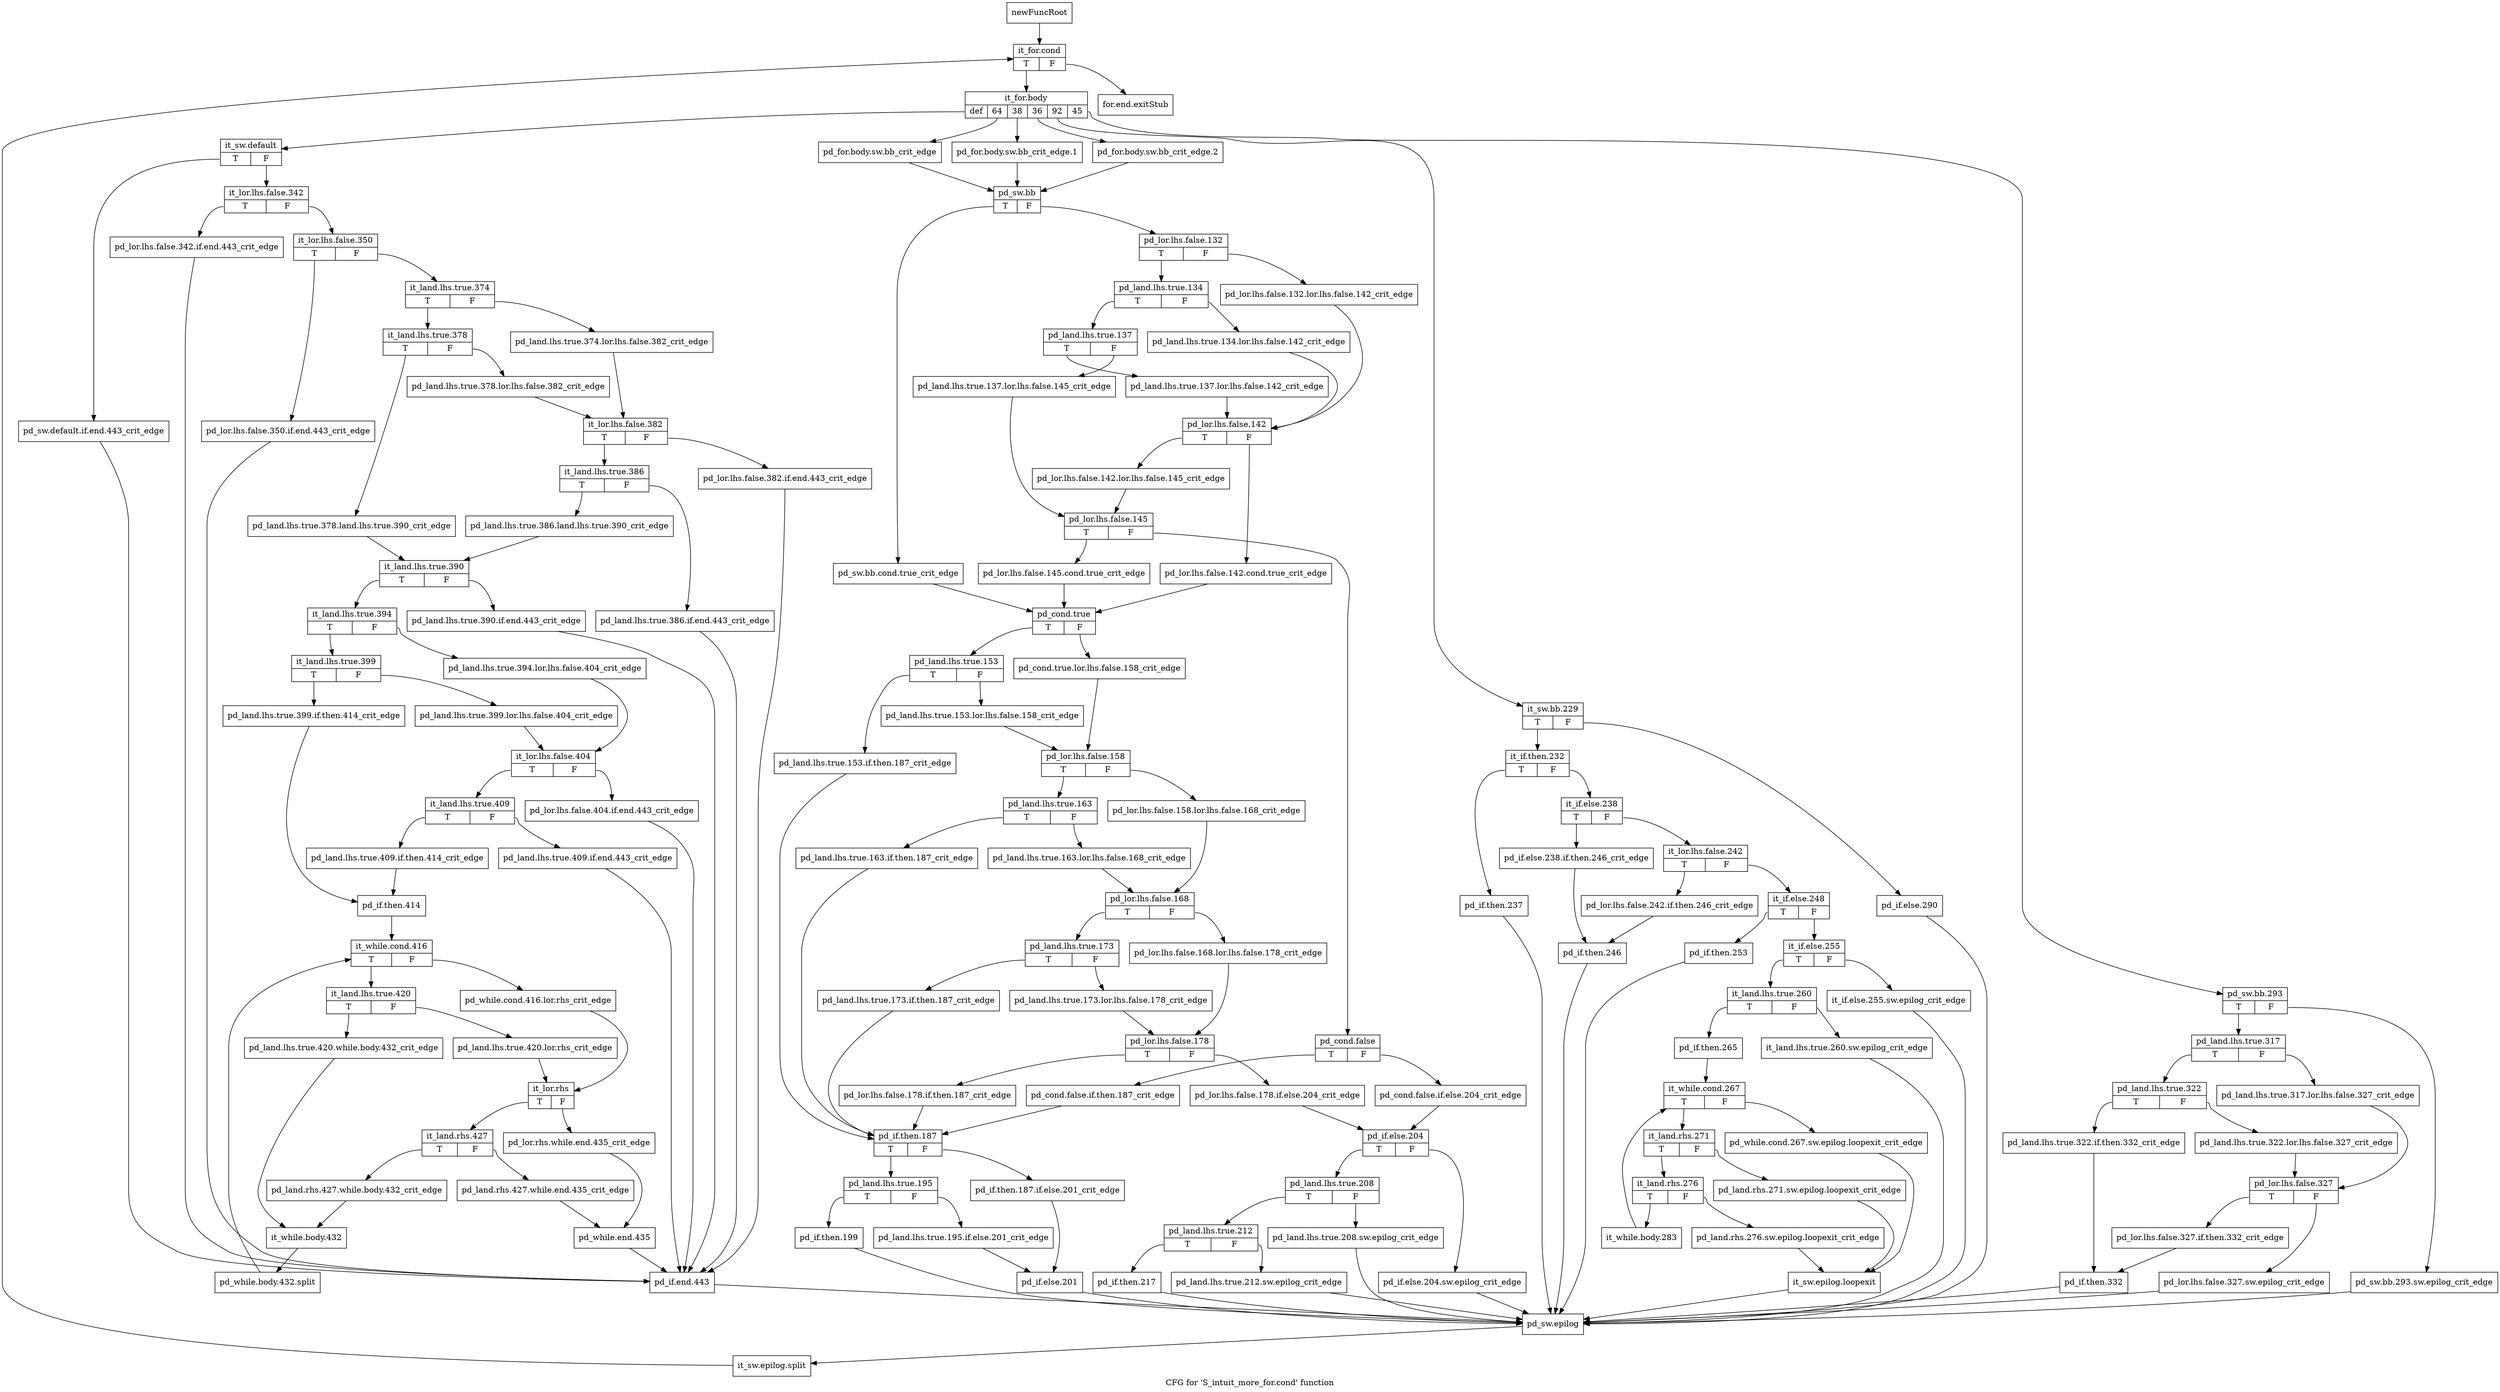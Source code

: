 digraph "CFG for 'S_intuit_more_for.cond' function" {
	label="CFG for 'S_intuit_more_for.cond' function";

	Node0x569fba0 [shape=record,label="{newFuncRoot}"];
	Node0x569fba0 -> Node0x56a4e90;
	Node0x56a4e40 [shape=record,label="{for.end.exitStub}"];
	Node0x56a4e90 [shape=record,label="{it_for.cond|{<s0>T|<s1>F}}"];
	Node0x56a4e90:s0 -> Node0x56a4ee0;
	Node0x56a4e90:s1 -> Node0x56a4e40;
	Node0x56a4ee0 [shape=record,label="{it_for.body|{<s0>def|<s1>64|<s2>38|<s3>36|<s4>92|<s5>45}}"];
	Node0x56a4ee0:s0 -> Node0x56a6a10;
	Node0x56a4ee0:s1 -> Node0x56a5ac0;
	Node0x56a4ee0:s2 -> Node0x56a5a70;
	Node0x56a4ee0:s3 -> Node0x56a5a20;
	Node0x56a4ee0:s4 -> Node0x56a52a0;
	Node0x56a4ee0:s5 -> Node0x56a4f30;
	Node0x56a4f30 [shape=record,label="{pd_sw.bb.293|{<s0>T|<s1>F}}"];
	Node0x56a4f30:s0 -> Node0x56a4fd0;
	Node0x56a4f30:s1 -> Node0x56a4f80;
	Node0x56a4f80 [shape=record,label="{pd_sw.bb.293.sw.epilog_crit_edge}"];
	Node0x56a4f80 -> Node0x56a7730;
	Node0x56a4fd0 [shape=record,label="{pd_land.lhs.true.317|{<s0>T|<s1>F}}"];
	Node0x56a4fd0:s0 -> Node0x56a5070;
	Node0x56a4fd0:s1 -> Node0x56a5020;
	Node0x56a5020 [shape=record,label="{pd_land.lhs.true.317.lor.lhs.false.327_crit_edge}"];
	Node0x56a5020 -> Node0x56a5110;
	Node0x56a5070 [shape=record,label="{pd_land.lhs.true.322|{<s0>T|<s1>F}}"];
	Node0x56a5070:s0 -> Node0x56a5200;
	Node0x56a5070:s1 -> Node0x56a50c0;
	Node0x56a50c0 [shape=record,label="{pd_land.lhs.true.322.lor.lhs.false.327_crit_edge}"];
	Node0x56a50c0 -> Node0x56a5110;
	Node0x56a5110 [shape=record,label="{pd_lor.lhs.false.327|{<s0>T|<s1>F}}"];
	Node0x56a5110:s0 -> Node0x56a51b0;
	Node0x56a5110:s1 -> Node0x56a5160;
	Node0x56a5160 [shape=record,label="{pd_lor.lhs.false.327.sw.epilog_crit_edge}"];
	Node0x56a5160 -> Node0x56a7730;
	Node0x56a51b0 [shape=record,label="{pd_lor.lhs.false.327.if.then.332_crit_edge}"];
	Node0x56a51b0 -> Node0x56a5250;
	Node0x56a5200 [shape=record,label="{pd_land.lhs.true.322.if.then.332_crit_edge}"];
	Node0x56a5200 -> Node0x56a5250;
	Node0x56a5250 [shape=record,label="{pd_if.then.332}"];
	Node0x56a5250 -> Node0x56a7730;
	Node0x56a52a0 [shape=record,label="{it_sw.bb.229|{<s0>T|<s1>F}}"];
	Node0x56a52a0:s0 -> Node0x56a5340;
	Node0x56a52a0:s1 -> Node0x56a52f0;
	Node0x56a52f0 [shape=record,label="{pd_if.else.290}"];
	Node0x56a52f0 -> Node0x56a7730;
	Node0x56a5340 [shape=record,label="{it_if.then.232|{<s0>T|<s1>F}}"];
	Node0x56a5340:s0 -> Node0x56a59d0;
	Node0x56a5340:s1 -> Node0x56a5390;
	Node0x56a5390 [shape=record,label="{it_if.else.238|{<s0>T|<s1>F}}"];
	Node0x56a5390:s0 -> Node0x56a5930;
	Node0x56a5390:s1 -> Node0x56a53e0;
	Node0x56a53e0 [shape=record,label="{it_lor.lhs.false.242|{<s0>T|<s1>F}}"];
	Node0x56a53e0:s0 -> Node0x56a58e0;
	Node0x56a53e0:s1 -> Node0x56a5430;
	Node0x56a5430 [shape=record,label="{it_if.else.248|{<s0>T|<s1>F}}"];
	Node0x56a5430:s0 -> Node0x56a5890;
	Node0x56a5430:s1 -> Node0x56a5480;
	Node0x56a5480 [shape=record,label="{it_if.else.255|{<s0>T|<s1>F}}"];
	Node0x56a5480:s0 -> Node0x56a5520;
	Node0x56a5480:s1 -> Node0x56a54d0;
	Node0x56a54d0 [shape=record,label="{it_if.else.255.sw.epilog_crit_edge}"];
	Node0x56a54d0 -> Node0x56a7730;
	Node0x56a5520 [shape=record,label="{it_land.lhs.true.260|{<s0>T|<s1>F}}"];
	Node0x56a5520:s0 -> Node0x56a55c0;
	Node0x56a5520:s1 -> Node0x56a5570;
	Node0x56a5570 [shape=record,label="{it_land.lhs.true.260.sw.epilog_crit_edge}"];
	Node0x56a5570 -> Node0x56a7730;
	Node0x56a55c0 [shape=record,label="{pd_if.then.265}"];
	Node0x56a55c0 -> Node0x56a5610;
	Node0x56a5610 [shape=record,label="{it_while.cond.267|{<s0>T|<s1>F}}"];
	Node0x56a5610:s0 -> Node0x56a56b0;
	Node0x56a5610:s1 -> Node0x56a5660;
	Node0x56a5660 [shape=record,label="{pd_while.cond.267.sw.epilog.loopexit_crit_edge}"];
	Node0x56a5660 -> Node0x56a57f0;
	Node0x56a56b0 [shape=record,label="{it_land.rhs.271|{<s0>T|<s1>F}}"];
	Node0x56a56b0:s0 -> Node0x56a5750;
	Node0x56a56b0:s1 -> Node0x56a5700;
	Node0x56a5700 [shape=record,label="{pd_land.rhs.271.sw.epilog.loopexit_crit_edge}"];
	Node0x56a5700 -> Node0x56a57f0;
	Node0x56a5750 [shape=record,label="{it_land.rhs.276|{<s0>T|<s1>F}}"];
	Node0x56a5750:s0 -> Node0x56a5840;
	Node0x56a5750:s1 -> Node0x56a57a0;
	Node0x56a57a0 [shape=record,label="{pd_land.rhs.276.sw.epilog.loopexit_crit_edge}"];
	Node0x56a57a0 -> Node0x56a57f0;
	Node0x56a57f0 [shape=record,label="{it_sw.epilog.loopexit}"];
	Node0x56a57f0 -> Node0x56a7730;
	Node0x56a5840 [shape=record,label="{it_while.body.283}"];
	Node0x56a5840 -> Node0x56a5610;
	Node0x56a5890 [shape=record,label="{pd_if.then.253}"];
	Node0x56a5890 -> Node0x56a7730;
	Node0x56a58e0 [shape=record,label="{pd_lor.lhs.false.242.if.then.246_crit_edge}"];
	Node0x56a58e0 -> Node0x56a5980;
	Node0x56a5930 [shape=record,label="{pd_if.else.238.if.then.246_crit_edge}"];
	Node0x56a5930 -> Node0x56a5980;
	Node0x56a5980 [shape=record,label="{pd_if.then.246}"];
	Node0x56a5980 -> Node0x56a7730;
	Node0x56a59d0 [shape=record,label="{pd_if.then.237}"];
	Node0x56a59d0 -> Node0x56a7730;
	Node0x56a5a20 [shape=record,label="{pd_for.body.sw.bb_crit_edge.2}"];
	Node0x56a5a20 -> Node0x56a5b10;
	Node0x56a5a70 [shape=record,label="{pd_for.body.sw.bb_crit_edge.1}"];
	Node0x56a5a70 -> Node0x56a5b10;
	Node0x56a5ac0 [shape=record,label="{pd_for.body.sw.bb_crit_edge}"];
	Node0x56a5ac0 -> Node0x56a5b10;
	Node0x56a5b10 [shape=record,label="{pd_sw.bb|{<s0>T|<s1>F}}"];
	Node0x56a5b10:s0 -> Node0x56a6010;
	Node0x56a5b10:s1 -> Node0x56a5b60;
	Node0x56a5b60 [shape=record,label="{pd_lor.lhs.false.132|{<s0>T|<s1>F}}"];
	Node0x56a5b60:s0 -> Node0x56a5c00;
	Node0x56a5b60:s1 -> Node0x56a5bb0;
	Node0x56a5bb0 [shape=record,label="{pd_lor.lhs.false.132.lor.lhs.false.142_crit_edge}"];
	Node0x56a5bb0 -> Node0x56a5d90;
	Node0x56a5c00 [shape=record,label="{pd_land.lhs.true.134|{<s0>T|<s1>F}}"];
	Node0x56a5c00:s0 -> Node0x56a5ca0;
	Node0x56a5c00:s1 -> Node0x56a5c50;
	Node0x56a5c50 [shape=record,label="{pd_land.lhs.true.134.lor.lhs.false.142_crit_edge}"];
	Node0x56a5c50 -> Node0x56a5d90;
	Node0x56a5ca0 [shape=record,label="{pd_land.lhs.true.137|{<s0>T|<s1>F}}"];
	Node0x56a5ca0:s0 -> Node0x56a5d40;
	Node0x56a5ca0:s1 -> Node0x56a5cf0;
	Node0x56a5cf0 [shape=record,label="{pd_land.lhs.true.137.lor.lhs.false.145_crit_edge}"];
	Node0x56a5cf0 -> Node0x56a5e80;
	Node0x56a5d40 [shape=record,label="{pd_land.lhs.true.137.lor.lhs.false.142_crit_edge}"];
	Node0x56a5d40 -> Node0x56a5d90;
	Node0x56a5d90 [shape=record,label="{pd_lor.lhs.false.142|{<s0>T|<s1>F}}"];
	Node0x56a5d90:s0 -> Node0x56a5e30;
	Node0x56a5d90:s1 -> Node0x56a5de0;
	Node0x56a5de0 [shape=record,label="{pd_lor.lhs.false.142.cond.true_crit_edge}"];
	Node0x56a5de0 -> Node0x56a6060;
	Node0x56a5e30 [shape=record,label="{pd_lor.lhs.false.142.lor.lhs.false.145_crit_edge}"];
	Node0x56a5e30 -> Node0x56a5e80;
	Node0x56a5e80 [shape=record,label="{pd_lor.lhs.false.145|{<s0>T|<s1>F}}"];
	Node0x56a5e80:s0 -> Node0x56a5fc0;
	Node0x56a5e80:s1 -> Node0x56a5ed0;
	Node0x56a5ed0 [shape=record,label="{pd_cond.false|{<s0>T|<s1>F}}"];
	Node0x56a5ed0:s0 -> Node0x56a5f70;
	Node0x56a5ed0:s1 -> Node0x56a5f20;
	Node0x56a5f20 [shape=record,label="{pd_cond.false.if.else.204_crit_edge}"];
	Node0x56a5f20 -> Node0x56a64c0;
	Node0x56a5f70 [shape=record,label="{pd_cond.false.if.then.187_crit_edge}"];
	Node0x56a5f70 -> Node0x56a6830;
	Node0x56a5fc0 [shape=record,label="{pd_lor.lhs.false.145.cond.true_crit_edge}"];
	Node0x56a5fc0 -> Node0x56a6060;
	Node0x56a6010 [shape=record,label="{pd_sw.bb.cond.true_crit_edge}"];
	Node0x56a6010 -> Node0x56a6060;
	Node0x56a6060 [shape=record,label="{pd_cond.true|{<s0>T|<s1>F}}"];
	Node0x56a6060:s0 -> Node0x56a6100;
	Node0x56a6060:s1 -> Node0x56a60b0;
	Node0x56a60b0 [shape=record,label="{pd_cond.true.lor.lhs.false.158_crit_edge}"];
	Node0x56a60b0 -> Node0x56a61a0;
	Node0x56a6100 [shape=record,label="{pd_land.lhs.true.153|{<s0>T|<s1>F}}"];
	Node0x56a6100:s0 -> Node0x56a67e0;
	Node0x56a6100:s1 -> Node0x56a6150;
	Node0x56a6150 [shape=record,label="{pd_land.lhs.true.153.lor.lhs.false.158_crit_edge}"];
	Node0x56a6150 -> Node0x56a61a0;
	Node0x56a61a0 [shape=record,label="{pd_lor.lhs.false.158|{<s0>T|<s1>F}}"];
	Node0x56a61a0:s0 -> Node0x56a6240;
	Node0x56a61a0:s1 -> Node0x56a61f0;
	Node0x56a61f0 [shape=record,label="{pd_lor.lhs.false.158.lor.lhs.false.168_crit_edge}"];
	Node0x56a61f0 -> Node0x56a62e0;
	Node0x56a6240 [shape=record,label="{pd_land.lhs.true.163|{<s0>T|<s1>F}}"];
	Node0x56a6240:s0 -> Node0x56a6790;
	Node0x56a6240:s1 -> Node0x56a6290;
	Node0x56a6290 [shape=record,label="{pd_land.lhs.true.163.lor.lhs.false.168_crit_edge}"];
	Node0x56a6290 -> Node0x56a62e0;
	Node0x56a62e0 [shape=record,label="{pd_lor.lhs.false.168|{<s0>T|<s1>F}}"];
	Node0x56a62e0:s0 -> Node0x56a6380;
	Node0x56a62e0:s1 -> Node0x56a6330;
	Node0x56a6330 [shape=record,label="{pd_lor.lhs.false.168.lor.lhs.false.178_crit_edge}"];
	Node0x56a6330 -> Node0x56a6420;
	Node0x56a6380 [shape=record,label="{pd_land.lhs.true.173|{<s0>T|<s1>F}}"];
	Node0x56a6380:s0 -> Node0x56a6740;
	Node0x56a6380:s1 -> Node0x56a63d0;
	Node0x56a63d0 [shape=record,label="{pd_land.lhs.true.173.lor.lhs.false.178_crit_edge}"];
	Node0x56a63d0 -> Node0x56a6420;
	Node0x56a6420 [shape=record,label="{pd_lor.lhs.false.178|{<s0>T|<s1>F}}"];
	Node0x56a6420:s0 -> Node0x56a66f0;
	Node0x56a6420:s1 -> Node0x56a6470;
	Node0x56a6470 [shape=record,label="{pd_lor.lhs.false.178.if.else.204_crit_edge}"];
	Node0x56a6470 -> Node0x56a64c0;
	Node0x56a64c0 [shape=record,label="{pd_if.else.204|{<s0>T|<s1>F}}"];
	Node0x56a64c0:s0 -> Node0x56a6560;
	Node0x56a64c0:s1 -> Node0x56a6510;
	Node0x56a6510 [shape=record,label="{pd_if.else.204.sw.epilog_crit_edge}"];
	Node0x56a6510 -> Node0x56a7730;
	Node0x56a6560 [shape=record,label="{pd_land.lhs.true.208|{<s0>T|<s1>F}}"];
	Node0x56a6560:s0 -> Node0x56a6600;
	Node0x56a6560:s1 -> Node0x56a65b0;
	Node0x56a65b0 [shape=record,label="{pd_land.lhs.true.208.sw.epilog_crit_edge}"];
	Node0x56a65b0 -> Node0x56a7730;
	Node0x56a6600 [shape=record,label="{pd_land.lhs.true.212|{<s0>T|<s1>F}}"];
	Node0x56a6600:s0 -> Node0x56a66a0;
	Node0x56a6600:s1 -> Node0x56a6650;
	Node0x56a6650 [shape=record,label="{pd_land.lhs.true.212.sw.epilog_crit_edge}"];
	Node0x56a6650 -> Node0x56a7730;
	Node0x56a66a0 [shape=record,label="{pd_if.then.217}"];
	Node0x56a66a0 -> Node0x56a7730;
	Node0x56a66f0 [shape=record,label="{pd_lor.lhs.false.178.if.then.187_crit_edge}"];
	Node0x56a66f0 -> Node0x56a6830;
	Node0x56a6740 [shape=record,label="{pd_land.lhs.true.173.if.then.187_crit_edge}"];
	Node0x56a6740 -> Node0x56a6830;
	Node0x56a6790 [shape=record,label="{pd_land.lhs.true.163.if.then.187_crit_edge}"];
	Node0x56a6790 -> Node0x56a6830;
	Node0x56a67e0 [shape=record,label="{pd_land.lhs.true.153.if.then.187_crit_edge}"];
	Node0x56a67e0 -> Node0x56a6830;
	Node0x56a6830 [shape=record,label="{pd_if.then.187|{<s0>T|<s1>F}}"];
	Node0x56a6830:s0 -> Node0x56a68d0;
	Node0x56a6830:s1 -> Node0x56a6880;
	Node0x56a6880 [shape=record,label="{pd_if.then.187.if.else.201_crit_edge}"];
	Node0x56a6880 -> Node0x56a6970;
	Node0x56a68d0 [shape=record,label="{pd_land.lhs.true.195|{<s0>T|<s1>F}}"];
	Node0x56a68d0:s0 -> Node0x56a69c0;
	Node0x56a68d0:s1 -> Node0x56a6920;
	Node0x56a6920 [shape=record,label="{pd_land.lhs.true.195.if.else.201_crit_edge}"];
	Node0x56a6920 -> Node0x56a6970;
	Node0x56a6970 [shape=record,label="{pd_if.else.201}"];
	Node0x56a6970 -> Node0x56a7730;
	Node0x56a69c0 [shape=record,label="{pd_if.then.199}"];
	Node0x56a69c0 -> Node0x56a7730;
	Node0x56a6a10 [shape=record,label="{it_sw.default|{<s0>T|<s1>F}}"];
	Node0x56a6a10:s0 -> Node0x56a7690;
	Node0x56a6a10:s1 -> Node0x56a6a60;
	Node0x56a6a60 [shape=record,label="{it_lor.lhs.false.342|{<s0>T|<s1>F}}"];
	Node0x56a6a60:s0 -> Node0x56a7640;
	Node0x56a6a60:s1 -> Node0x56a6ab0;
	Node0x56a6ab0 [shape=record,label="{it_lor.lhs.false.350|{<s0>T|<s1>F}}"];
	Node0x56a6ab0:s0 -> Node0x56a75f0;
	Node0x56a6ab0:s1 -> Node0x56a6b00;
	Node0x56a6b00 [shape=record,label="{it_land.lhs.true.374|{<s0>T|<s1>F}}"];
	Node0x56a6b00:s0 -> Node0x56a6ba0;
	Node0x56a6b00:s1 -> Node0x56a6b50;
	Node0x56a6b50 [shape=record,label="{pd_land.lhs.true.374.lor.lhs.false.382_crit_edge}"];
	Node0x56a6b50 -> Node0x56a6c40;
	Node0x56a6ba0 [shape=record,label="{it_land.lhs.true.378|{<s0>T|<s1>F}}"];
	Node0x56a6ba0:s0 -> Node0x56a6dd0;
	Node0x56a6ba0:s1 -> Node0x56a6bf0;
	Node0x56a6bf0 [shape=record,label="{pd_land.lhs.true.378.lor.lhs.false.382_crit_edge}"];
	Node0x56a6bf0 -> Node0x56a6c40;
	Node0x56a6c40 [shape=record,label="{it_lor.lhs.false.382|{<s0>T|<s1>F}}"];
	Node0x56a6c40:s0 -> Node0x56a6ce0;
	Node0x56a6c40:s1 -> Node0x56a6c90;
	Node0x56a6c90 [shape=record,label="{pd_lor.lhs.false.382.if.end.443_crit_edge}"];
	Node0x56a6c90 -> Node0x56a76e0;
	Node0x56a6ce0 [shape=record,label="{it_land.lhs.true.386|{<s0>T|<s1>F}}"];
	Node0x56a6ce0:s0 -> Node0x56a6d80;
	Node0x56a6ce0:s1 -> Node0x56a6d30;
	Node0x56a6d30 [shape=record,label="{pd_land.lhs.true.386.if.end.443_crit_edge}"];
	Node0x56a6d30 -> Node0x56a76e0;
	Node0x56a6d80 [shape=record,label="{pd_land.lhs.true.386.land.lhs.true.390_crit_edge}"];
	Node0x56a6d80 -> Node0x56a6e20;
	Node0x56a6dd0 [shape=record,label="{pd_land.lhs.true.378.land.lhs.true.390_crit_edge}"];
	Node0x56a6dd0 -> Node0x56a6e20;
	Node0x56a6e20 [shape=record,label="{it_land.lhs.true.390|{<s0>T|<s1>F}}"];
	Node0x56a6e20:s0 -> Node0x56a6ec0;
	Node0x56a6e20:s1 -> Node0x56a6e70;
	Node0x56a6e70 [shape=record,label="{pd_land.lhs.true.390.if.end.443_crit_edge}"];
	Node0x56a6e70 -> Node0x56a76e0;
	Node0x56a6ec0 [shape=record,label="{it_land.lhs.true.394|{<s0>T|<s1>F}}"];
	Node0x56a6ec0:s0 -> Node0x56a6f60;
	Node0x56a6ec0:s1 -> Node0x56a6f10;
	Node0x56a6f10 [shape=record,label="{pd_land.lhs.true.394.lor.lhs.false.404_crit_edge}"];
	Node0x56a6f10 -> Node0x56a7000;
	Node0x56a6f60 [shape=record,label="{it_land.lhs.true.399|{<s0>T|<s1>F}}"];
	Node0x56a6f60:s0 -> Node0x56a7190;
	Node0x56a6f60:s1 -> Node0x56a6fb0;
	Node0x56a6fb0 [shape=record,label="{pd_land.lhs.true.399.lor.lhs.false.404_crit_edge}"];
	Node0x56a6fb0 -> Node0x56a7000;
	Node0x56a7000 [shape=record,label="{it_lor.lhs.false.404|{<s0>T|<s1>F}}"];
	Node0x56a7000:s0 -> Node0x56a70a0;
	Node0x56a7000:s1 -> Node0x56a7050;
	Node0x56a7050 [shape=record,label="{pd_lor.lhs.false.404.if.end.443_crit_edge}"];
	Node0x56a7050 -> Node0x56a76e0;
	Node0x56a70a0 [shape=record,label="{it_land.lhs.true.409|{<s0>T|<s1>F}}"];
	Node0x56a70a0:s0 -> Node0x56a7140;
	Node0x56a70a0:s1 -> Node0x56a70f0;
	Node0x56a70f0 [shape=record,label="{pd_land.lhs.true.409.if.end.443_crit_edge}"];
	Node0x56a70f0 -> Node0x56a76e0;
	Node0x56a7140 [shape=record,label="{pd_land.lhs.true.409.if.then.414_crit_edge}"];
	Node0x56a7140 -> Node0x56a71e0;
	Node0x56a7190 [shape=record,label="{pd_land.lhs.true.399.if.then.414_crit_edge}"];
	Node0x56a7190 -> Node0x56a71e0;
	Node0x56a71e0 [shape=record,label="{pd_if.then.414}"];
	Node0x56a71e0 -> Node0x56a7230;
	Node0x56a7230 [shape=record,label="{it_while.cond.416|{<s0>T|<s1>F}}"];
	Node0x56a7230:s0 -> Node0x56a72d0;
	Node0x56a7230:s1 -> Node0x56a7280;
	Node0x56a7280 [shape=record,label="{pd_while.cond.416.lor.rhs_crit_edge}"];
	Node0x56a7280 -> Node0x56a7370;
	Node0x56a72d0 [shape=record,label="{it_land.lhs.true.420|{<s0>T|<s1>F}}"];
	Node0x56a72d0:s0 -> Node0x56a7550;
	Node0x56a72d0:s1 -> Node0x56a7320;
	Node0x56a7320 [shape=record,label="{pd_land.lhs.true.420.lor.rhs_crit_edge}"];
	Node0x56a7320 -> Node0x56a7370;
	Node0x56a7370 [shape=record,label="{it_lor.rhs|{<s0>T|<s1>F}}"];
	Node0x56a7370:s0 -> Node0x56a7410;
	Node0x56a7370:s1 -> Node0x56a73c0;
	Node0x56a73c0 [shape=record,label="{pd_lor.rhs.while.end.435_crit_edge}"];
	Node0x56a73c0 -> Node0x56a74b0;
	Node0x56a7410 [shape=record,label="{it_land.rhs.427|{<s0>T|<s1>F}}"];
	Node0x56a7410:s0 -> Node0x56a7500;
	Node0x56a7410:s1 -> Node0x56a7460;
	Node0x56a7460 [shape=record,label="{pd_land.rhs.427.while.end.435_crit_edge}"];
	Node0x56a7460 -> Node0x56a74b0;
	Node0x56a74b0 [shape=record,label="{pd_while.end.435}"];
	Node0x56a74b0 -> Node0x56a76e0;
	Node0x56a7500 [shape=record,label="{pd_land.rhs.427.while.body.432_crit_edge}"];
	Node0x56a7500 -> Node0x56a75a0;
	Node0x56a7550 [shape=record,label="{pd_land.lhs.true.420.while.body.432_crit_edge}"];
	Node0x56a7550 -> Node0x56a75a0;
	Node0x56a75a0 [shape=record,label="{it_while.body.432}"];
	Node0x56a75a0 -> Node0x6d37e90;
	Node0x6d37e90 [shape=record,label="{pd_while.body.432.split}"];
	Node0x6d37e90 -> Node0x56a7230;
	Node0x56a75f0 [shape=record,label="{pd_lor.lhs.false.350.if.end.443_crit_edge}"];
	Node0x56a75f0 -> Node0x56a76e0;
	Node0x56a7640 [shape=record,label="{pd_lor.lhs.false.342.if.end.443_crit_edge}"];
	Node0x56a7640 -> Node0x56a76e0;
	Node0x56a7690 [shape=record,label="{pd_sw.default.if.end.443_crit_edge}"];
	Node0x56a7690 -> Node0x56a76e0;
	Node0x56a76e0 [shape=record,label="{pd_if.end.443}"];
	Node0x56a76e0 -> Node0x56a7730;
	Node0x56a7730 [shape=record,label="{pd_sw.epilog}"];
	Node0x56a7730 -> Node0x6de3ef0;
	Node0x6de3ef0 [shape=record,label="{it_sw.epilog.split}"];
	Node0x6de3ef0 -> Node0x56a4e90;
}
